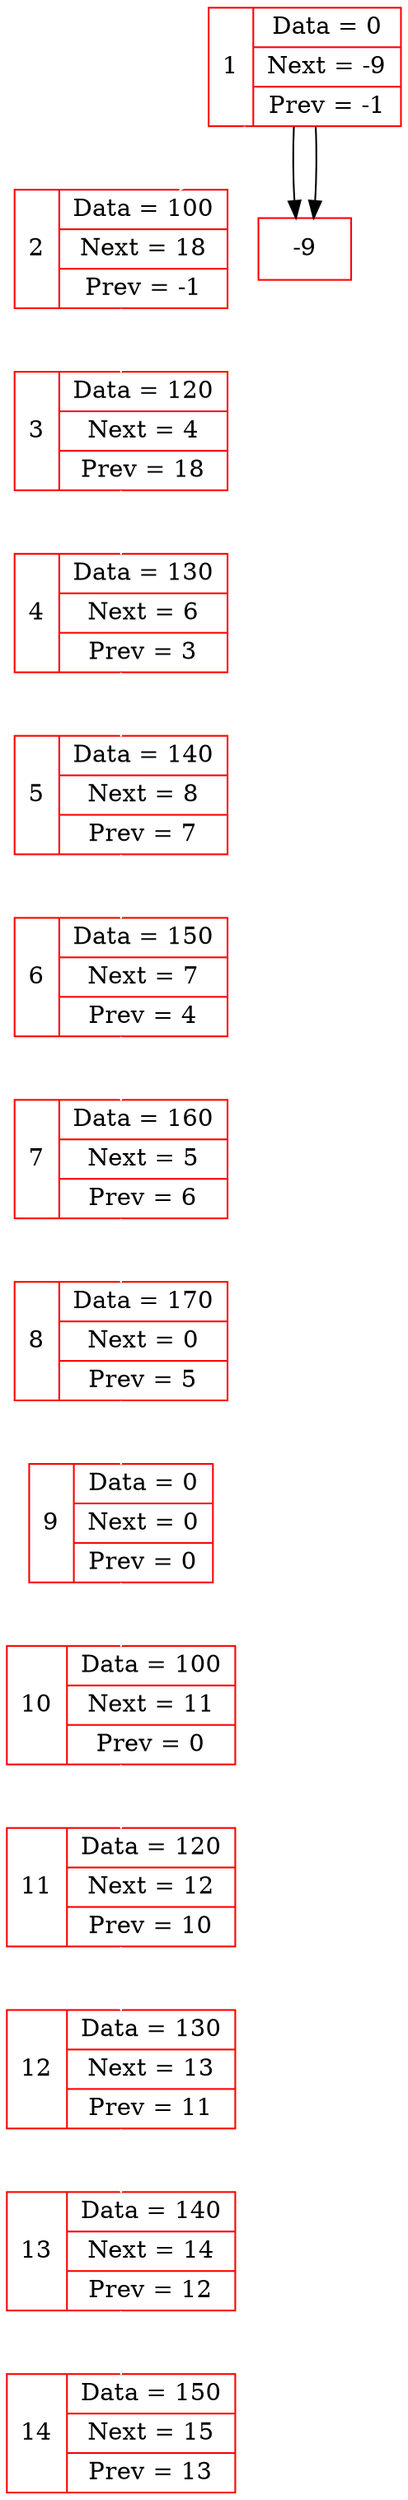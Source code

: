 digraph DUMP { 
 node [shape=record, color = "red"]
;1[label = "{1}|{Data = 0| Next = -9| Prev = -1}"];
2[label = "{2}|{Data = 100| Next = 18| Prev = -1}"];
3[label = "{3}|{Data = 120| Next = 4| Prev = 18}"];
4[label = "{4}|{Data = 130| Next = 6| Prev = 3}"];
5[label = "{5}|{Data = 140| Next = 8| Prev = 7}"];
6[label = "{6}|{Data = 150| Next = 7| Prev = 4}"];
7[label = "{7}|{Data = 160| Next = 5| Prev = 6}"];
8[label = "{8}|{Data = 170| Next = 0| Prev = 5}"];
9[label = "{9}|{Data = 0| Next = 0| Prev = 0}"];
10[label = "{10}|{Data = 100| Next = 11| Prev = 0}"];
11[label = "{11}|{Data = 120| Next = 12| Prev = 10}"];
12[label = "{12}|{Data = 130| Next = 13| Prev = 11}"];
13[label = "{13}|{Data = 140| Next = 14| Prev = 12}"];
14[label = "{14}|{Data = 150| Next = 15| Prev = 13}"];
edge [color="white"]
 1->2; 
 2->3; 
 3->4; 
 4->5; 
 5->6; 
 6->7; 
 7->8; 
 8->9; 
 9->10; 
 10->11; 
 11->12; 
 12->13; 
 13->14; 
 edge [color="black"]
1->-9;
1->-9;

}